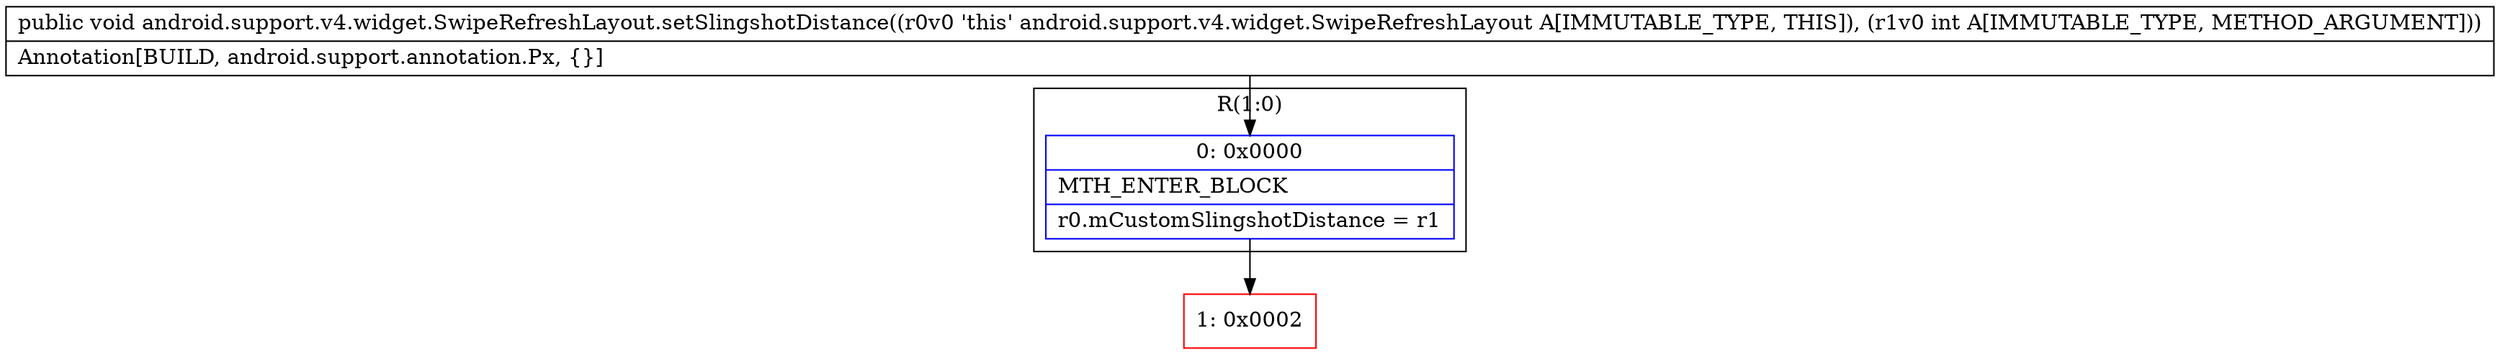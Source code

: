 digraph "CFG forandroid.support.v4.widget.SwipeRefreshLayout.setSlingshotDistance(I)V" {
subgraph cluster_Region_1774422328 {
label = "R(1:0)";
node [shape=record,color=blue];
Node_0 [shape=record,label="{0\:\ 0x0000|MTH_ENTER_BLOCK\l|r0.mCustomSlingshotDistance = r1\l}"];
}
Node_1 [shape=record,color=red,label="{1\:\ 0x0002}"];
MethodNode[shape=record,label="{public void android.support.v4.widget.SwipeRefreshLayout.setSlingshotDistance((r0v0 'this' android.support.v4.widget.SwipeRefreshLayout A[IMMUTABLE_TYPE, THIS]), (r1v0 int A[IMMUTABLE_TYPE, METHOD_ARGUMENT]))  | Annotation[BUILD, android.support.annotation.Px, \{\}]\l}"];
MethodNode -> Node_0;
Node_0 -> Node_1;
}

